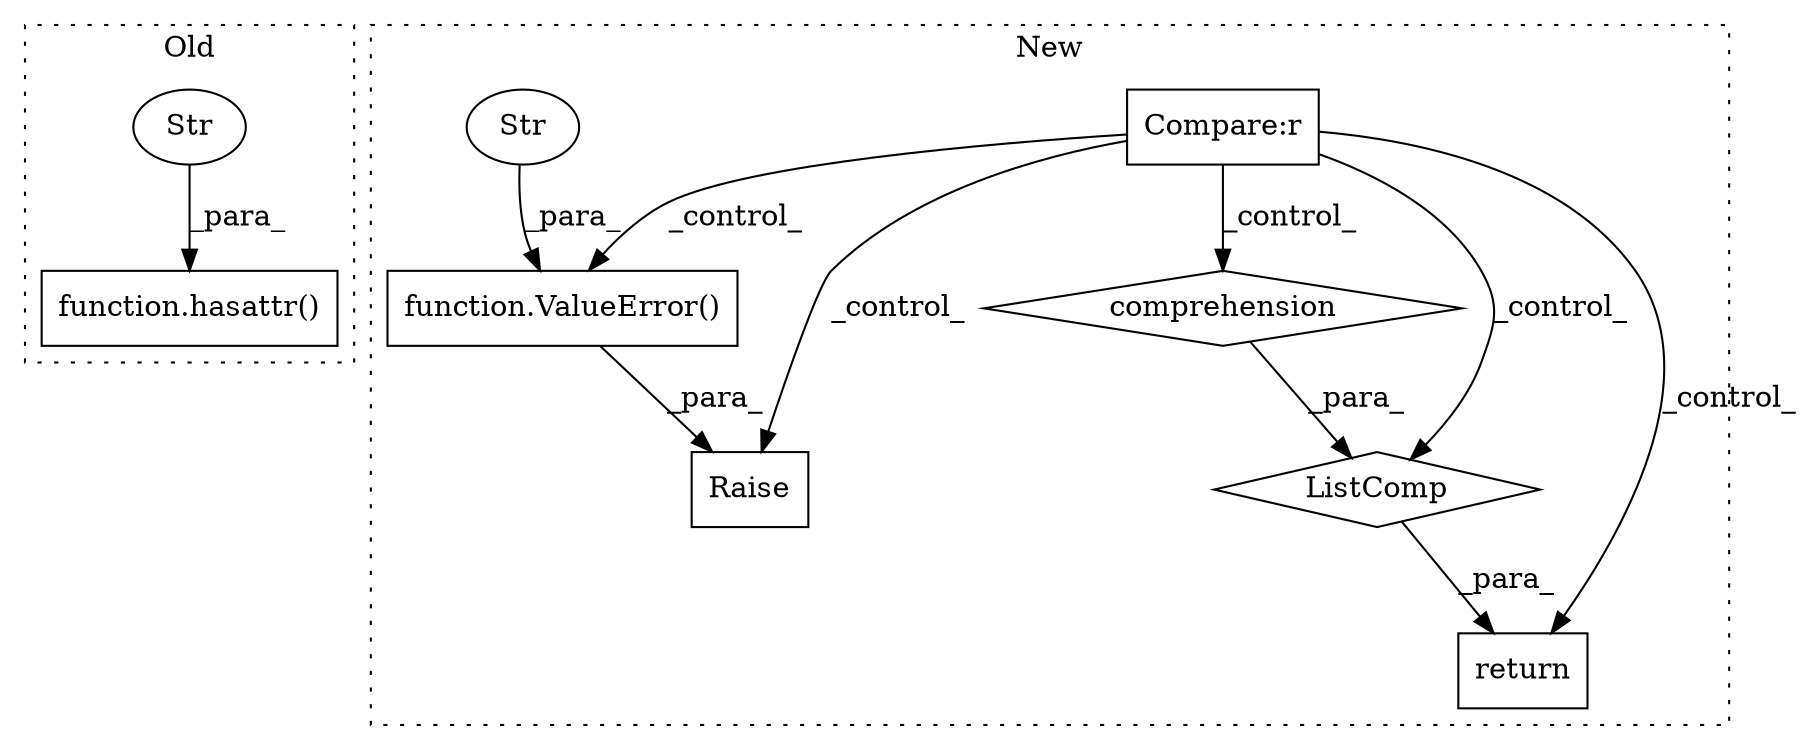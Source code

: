 digraph G {
subgraph cluster0 {
1 [label="function.hasattr()" a="75" s="1729,1753" l="8,1" shape="box"];
4 [label="Str" a="66" s="1744" l="9" shape="ellipse"];
label = "Old";
style="dotted";
}
subgraph cluster1 {
2 [label="ListComp" a="106" s="2520" l="58" shape="diamond"];
3 [label="comprehension" a="45" s="2554" l="3" shape="diamond"];
5 [label="Compare:r" a="40" s="2238" l="57" shape="box"];
6 [label="Raise" a="91" s="2309" l="6" shape="box"];
7 [label="function.ValueError()" a="75" s="2315,2415" l="11,1" shape="box"];
8 [label="Str" a="66" s="2326" l="89" shape="ellipse"];
9 [label="return" a="93" s="2513" l="7" shape="box"];
label = "New";
style="dotted";
}
2 -> 9 [label="_para_"];
3 -> 2 [label="_para_"];
4 -> 1 [label="_para_"];
5 -> 3 [label="_control_"];
5 -> 6 [label="_control_"];
5 -> 7 [label="_control_"];
5 -> 9 [label="_control_"];
5 -> 2 [label="_control_"];
7 -> 6 [label="_para_"];
8 -> 7 [label="_para_"];
}